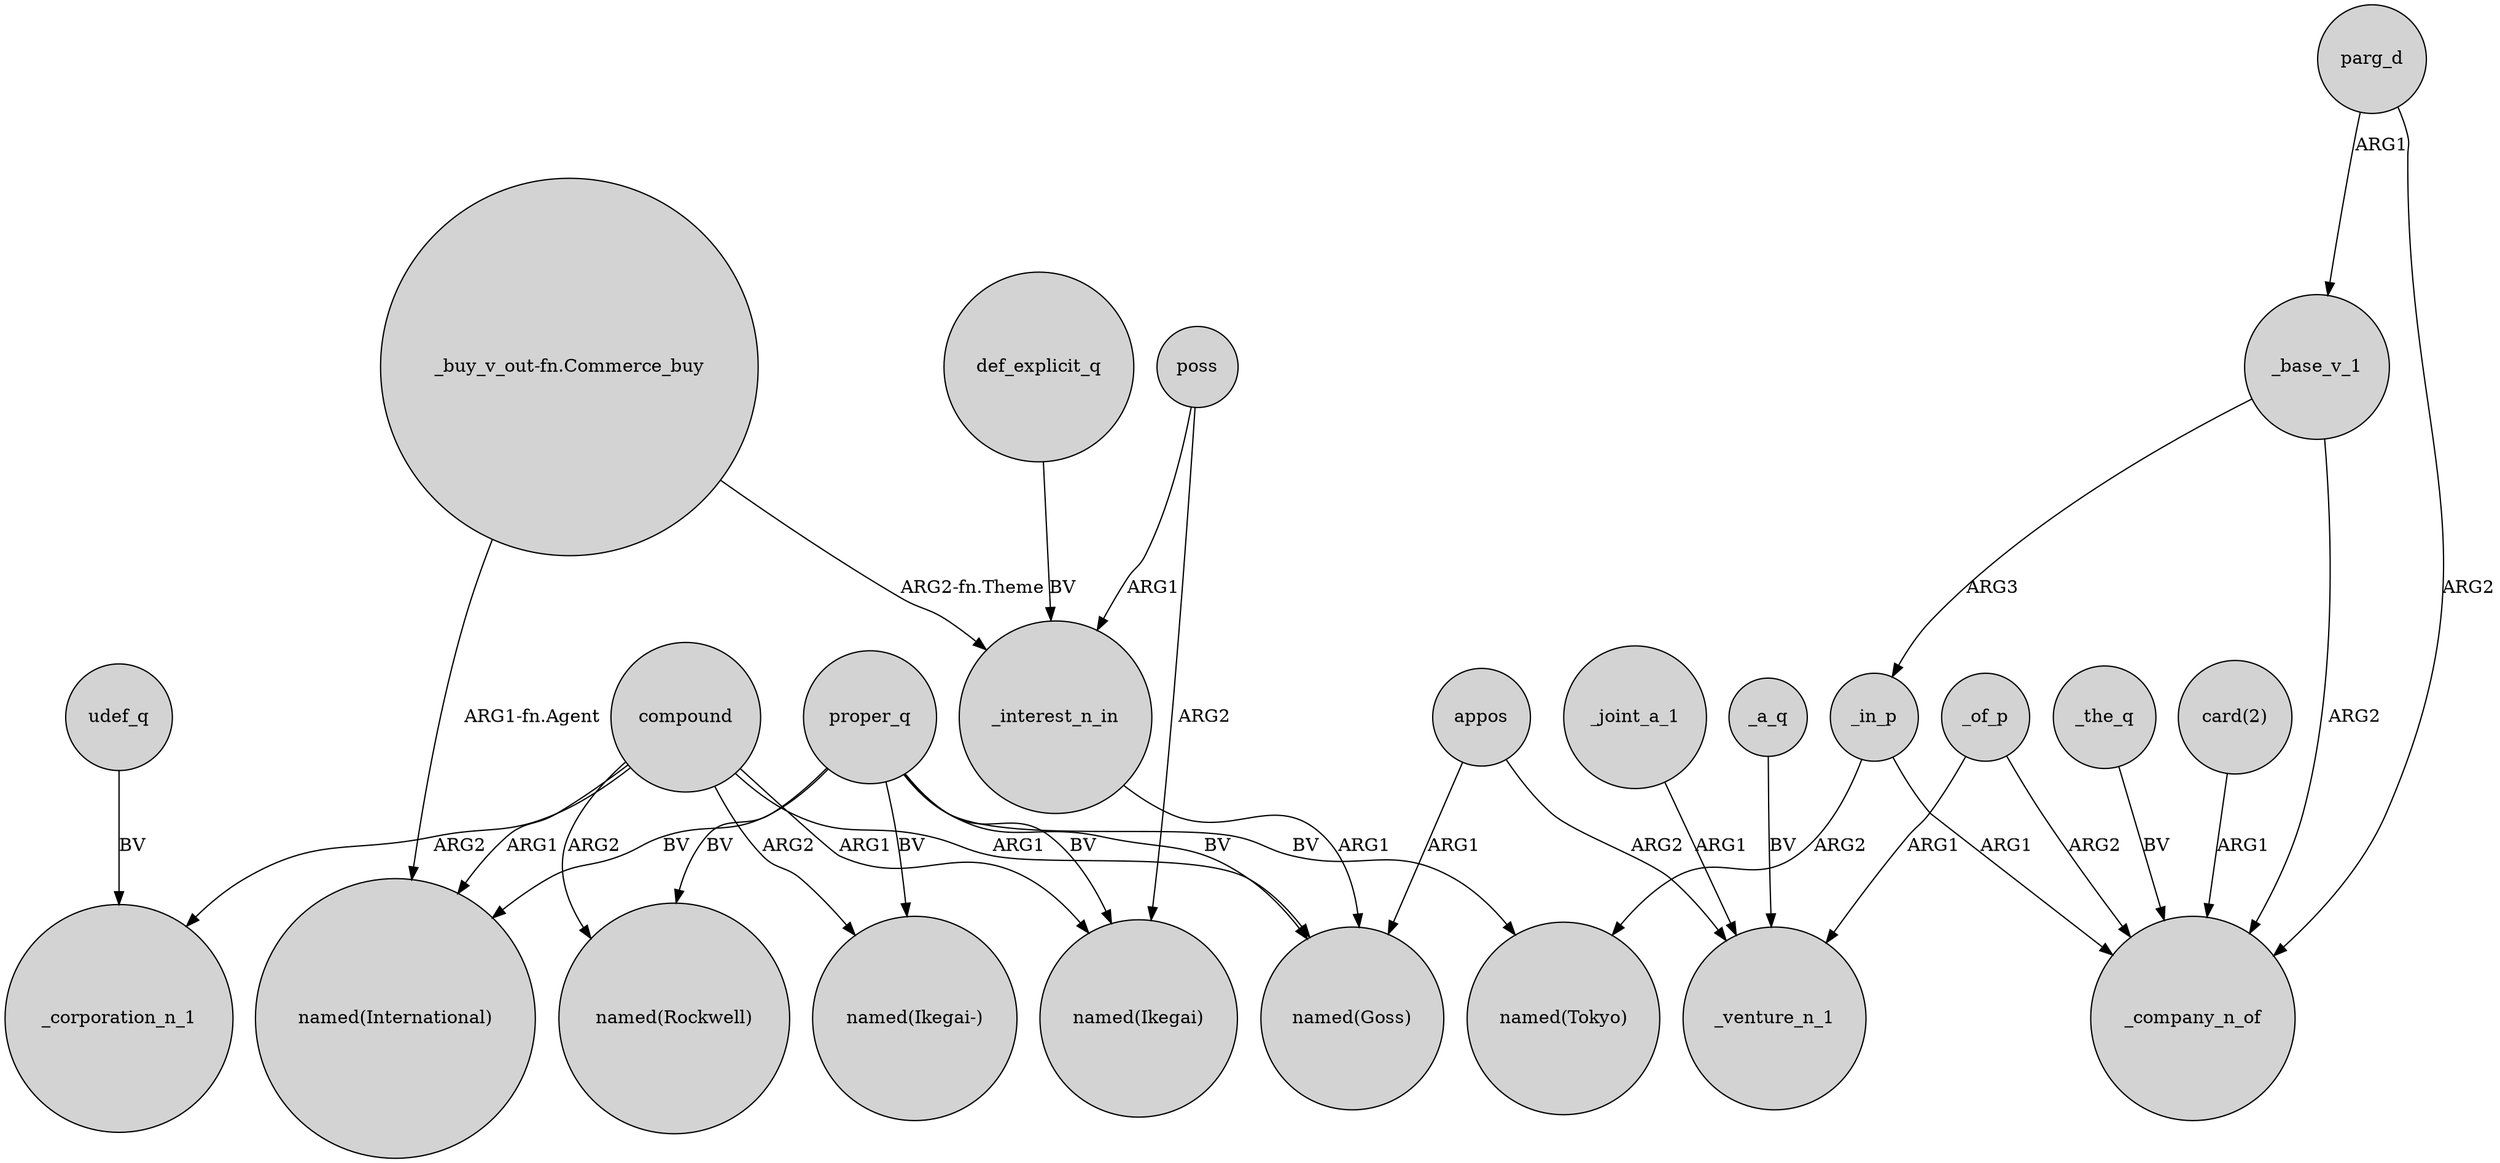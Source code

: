 digraph {
	node [shape=circle style=filled]
	compound -> "named(International)" [label=ARG1]
	_joint_a_1 -> _venture_n_1 [label=ARG1]
	compound -> "named(Ikegai)" [label=ARG1]
	_base_v_1 -> _company_n_of [label=ARG2]
	def_explicit_q -> _interest_n_in [label=BV]
	_interest_n_in -> "named(Goss)" [label=ARG1]
	compound -> "named(Goss)" [label=ARG1]
	compound -> _corporation_n_1 [label=ARG2]
	appos -> "named(Goss)" [label=ARG1]
	proper_q -> "named(Tokyo)" [label=BV]
	poss -> "named(Ikegai)" [label=ARG2]
	_the_q -> _company_n_of [label=BV]
	udef_q -> _corporation_n_1 [label=BV]
	proper_q -> "named(Ikegai)" [label=BV]
	compound -> "named(Rockwell)" [label=ARG2]
	compound -> "named(Ikegai-)" [label=ARG2]
	parg_d -> _company_n_of [label=ARG2]
	_base_v_1 -> _in_p [label=ARG3]
	"_buy_v_out-fn.Commerce_buy" -> _interest_n_in [label="ARG2-fn.Theme"]
	"card(2)" -> _company_n_of [label=ARG1]
	appos -> _venture_n_1 [label=ARG2]
	parg_d -> _base_v_1 [label=ARG1]
	_of_p -> _venture_n_1 [label=ARG1]
	proper_q -> "named(Goss)" [label=BV]
	proper_q -> "named(Rockwell)" [label=BV]
	_a_q -> _venture_n_1 [label=BV]
	_in_p -> "named(Tokyo)" [label=ARG2]
	poss -> _interest_n_in [label=ARG1]
	_in_p -> _company_n_of [label=ARG1]
	_of_p -> _company_n_of [label=ARG2]
	"_buy_v_out-fn.Commerce_buy" -> "named(International)" [label="ARG1-fn.Agent"]
	proper_q -> "named(International)" [label=BV]
	proper_q -> "named(Ikegai-)" [label=BV]
}
